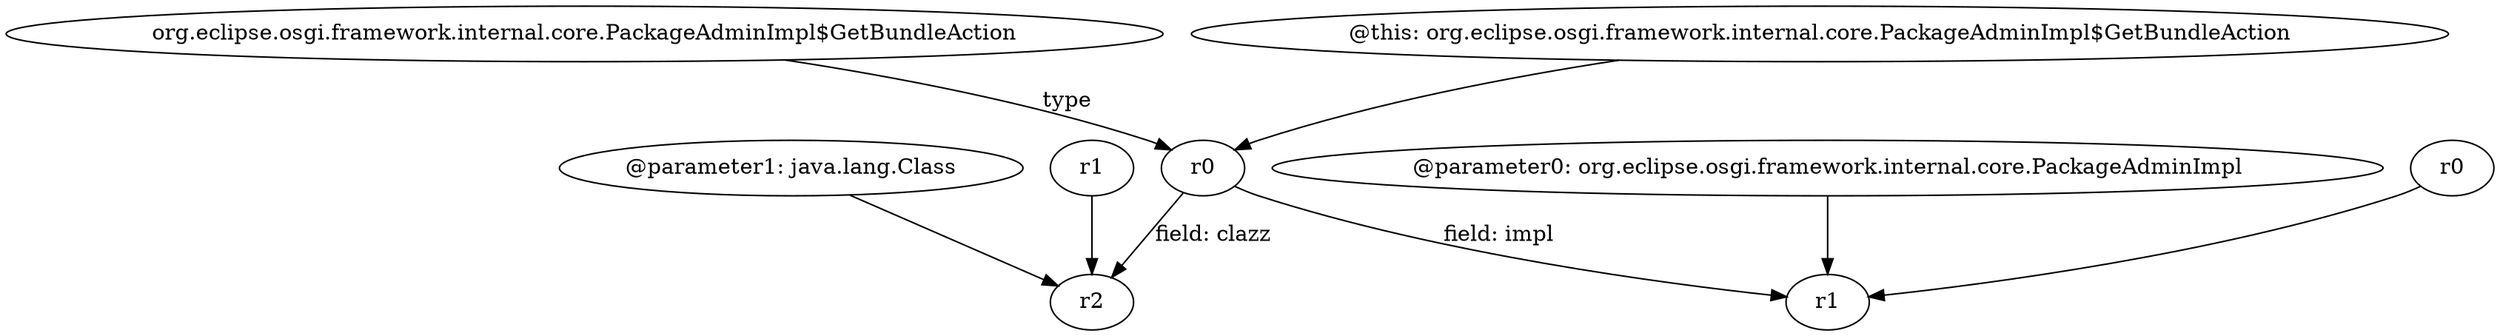 digraph g {
0[label="org.eclipse.osgi.framework.internal.core.PackageAdminImpl$GetBundleAction"]
1[label="r0"]
0->1[label="type"]
2[label="r1"]
3[label="r2"]
2->3[label=""]
4[label="@parameter0: org.eclipse.osgi.framework.internal.core.PackageAdminImpl"]
5[label="r1"]
4->5[label=""]
6[label="r0"]
6->5[label=""]
1->5[label="field: impl"]
7[label="@this: org.eclipse.osgi.framework.internal.core.PackageAdminImpl$GetBundleAction"]
7->1[label=""]
8[label="@parameter1: java.lang.Class"]
8->3[label=""]
1->3[label="field: clazz"]
}
